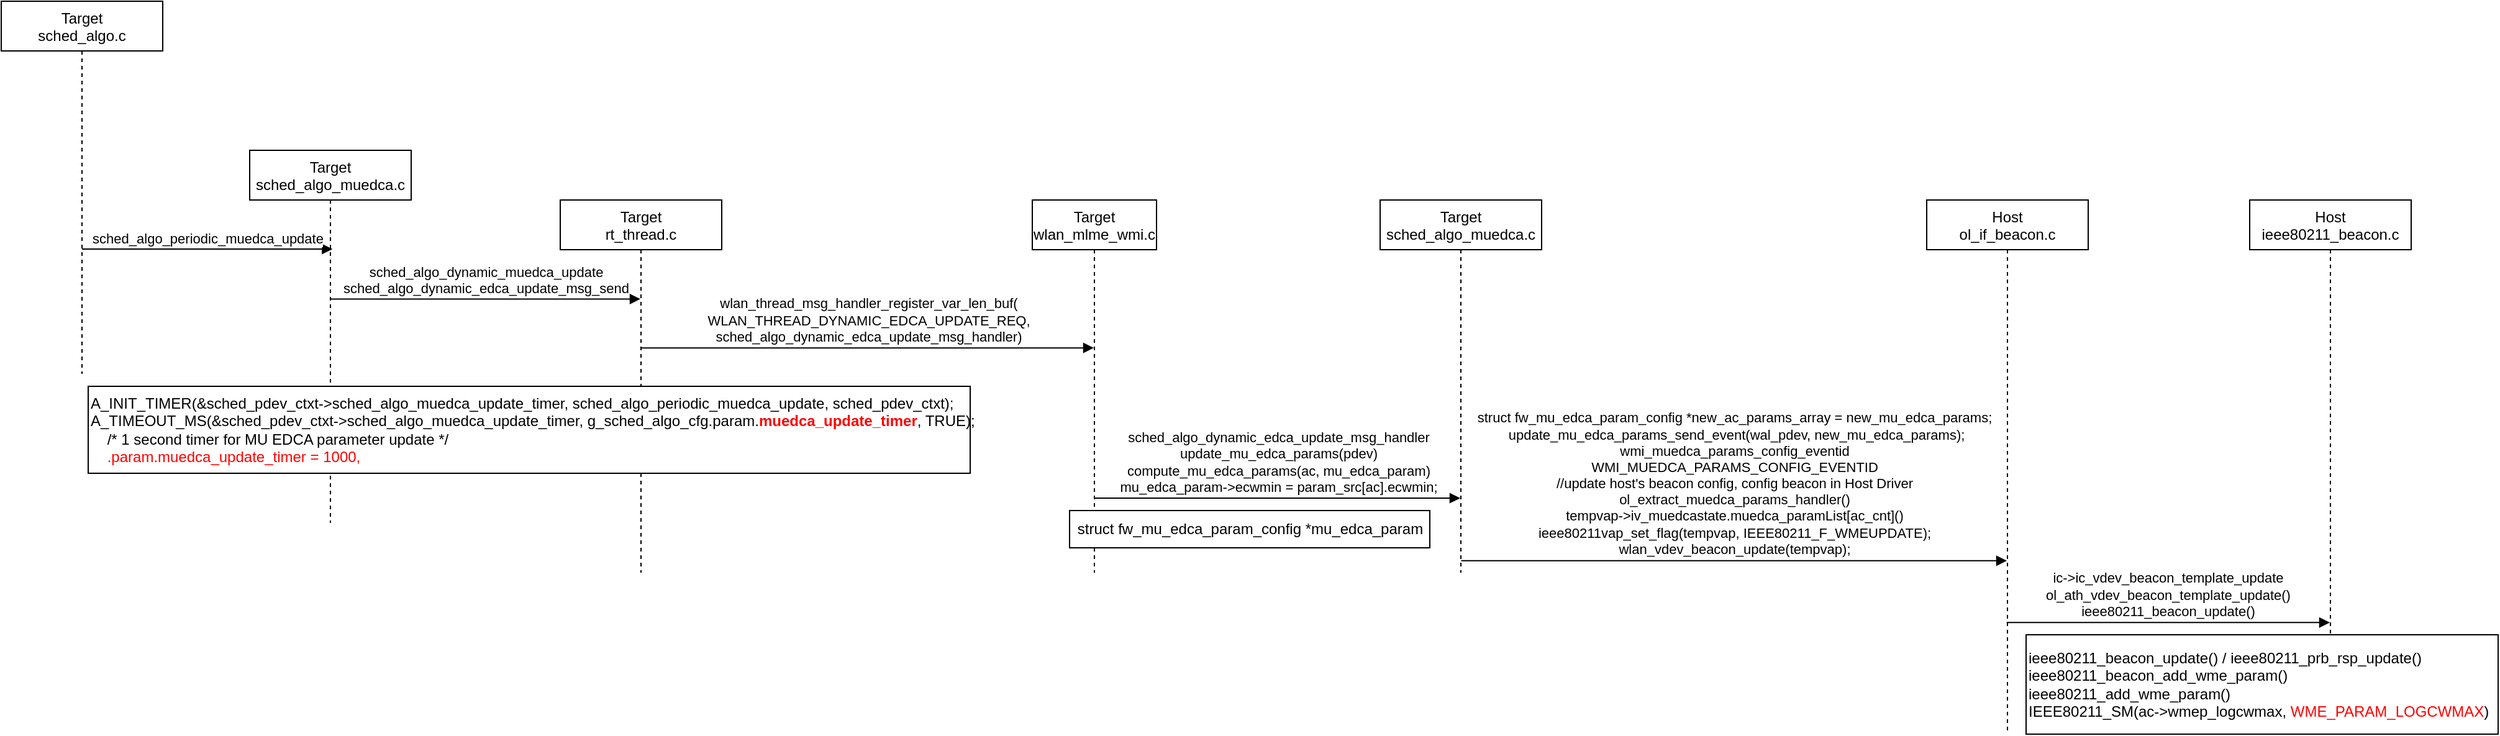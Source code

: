 <mxfile version="13.9.9" type="device"><diagram id="kgpKYQtTHZ0yAKxKKP6v" name="Page-1"><mxGraphModel dx="3462" dy="1527" grid="1" gridSize="10" guides="1" tooltips="1" connect="1" arrows="1" fold="1" page="1" pageScale="1" pageWidth="850" pageHeight="1100" math="0" shadow="0"><root><mxCell id="0"/><mxCell id="1" parent="0"/><mxCell id="3nuBFxr9cyL0pnOWT2aG-1" value="Target&#10;rt_thread.c" style="shape=umlLifeline;perimeter=lifelinePerimeter;container=1;collapsible=0;recursiveResize=0;rounded=0;shadow=0;strokeWidth=1;" parent="1" vertex="1"><mxGeometry x="-400" y="160" width="130" height="300" as="geometry"/></mxCell><mxCell id="3nuBFxr9cyL0pnOWT2aG-5" value="Target&#10;wlan_mlme_wmi.c" style="shape=umlLifeline;perimeter=lifelinePerimeter;container=1;collapsible=0;recursiveResize=0;rounded=0;shadow=0;strokeWidth=1;" parent="1" vertex="1"><mxGeometry x="-20" y="160" width="100" height="300" as="geometry"/></mxCell><mxCell id="MZ_2CAdjaIzyautlgorv-7" value="sched_algo_dynamic_edca_update_msg_handler&lt;br&gt;update_mu_edca_params(pdev)&lt;br&gt;compute_mu_edca_params(ac, mu_edca_param)&lt;br&gt;mu_edca_param-&amp;gt;ecwmin = param_src[ac].ecwmin;" style="html=1;verticalAlign=bottom;endArrow=block;" parent="3nuBFxr9cyL0pnOWT2aG-5" target="MZ_2CAdjaIzyautlgorv-6" edge="1"><mxGeometry width="80" relative="1" as="geometry"><mxPoint x="50" y="240" as="sourcePoint"/><mxPoint x="130" y="240" as="targetPoint"/></mxGeometry></mxCell><mxCell id="MZ_2CAdjaIzyautlgorv-1" value="wlan_thread_msg_handler_register_var_len_buf(&lt;br&gt;WLAN_THREAD_DYNAMIC_EDCA_UPDATE_REQ,&lt;br&gt;sched_algo_dynamic_edca_update_msg_handler)" style="html=1;verticalAlign=bottom;endArrow=block;exitX=0.504;exitY=0.397;exitDx=0;exitDy=0;exitPerimeter=0;" parent="1" source="3nuBFxr9cyL0pnOWT2aG-1" target="3nuBFxr9cyL0pnOWT2aG-5" edge="1"><mxGeometry width="80" relative="1" as="geometry"><mxPoint x="-330" y="280" as="sourcePoint"/><mxPoint x="-270" y="280" as="targetPoint"/></mxGeometry></mxCell><mxCell id="MZ_2CAdjaIzyautlgorv-2" value="Target&#10;sched_algo_muedca.c" style="shape=umlLifeline;perimeter=lifelinePerimeter;container=1;collapsible=0;recursiveResize=0;rounded=0;shadow=0;strokeWidth=1;" parent="1" vertex="1"><mxGeometry x="-650" y="120" width="130" height="300" as="geometry"/></mxCell><mxCell id="MZ_2CAdjaIzyautlgorv-3" value="sched_algo_dynamic_muedca_update&lt;br&gt;sched_algo_dynamic_edca_update_msg_send" style="html=1;verticalAlign=bottom;endArrow=block;exitX=0.504;exitY=0.399;exitDx=0;exitDy=0;exitPerimeter=0;" parent="1" source="MZ_2CAdjaIzyautlgorv-2" target="3nuBFxr9cyL0pnOWT2aG-1" edge="1"><mxGeometry width="80" relative="1" as="geometry"><mxPoint x="-520" y="280" as="sourcePoint"/><mxPoint x="-440" y="280" as="targetPoint"/></mxGeometry></mxCell><mxCell id="MZ_2CAdjaIzyautlgorv-6" value="Target&#10;sched_algo_muedca.c" style="shape=umlLifeline;perimeter=lifelinePerimeter;container=1;collapsible=0;recursiveResize=0;rounded=0;shadow=0;strokeWidth=1;" parent="1" vertex="1"><mxGeometry x="260" y="160" width="130" height="300" as="geometry"/></mxCell><mxCell id="MZ_2CAdjaIzyautlgorv-8" value="struct fw_mu_edca_param_config *mu_edca_param" style="html=1;" parent="1" vertex="1"><mxGeometry x="10" y="410" width="290" height="30" as="geometry"/></mxCell><mxCell id="MZ_2CAdjaIzyautlgorv-9" value="Host&#10;ol_if_beacon.c" style="shape=umlLifeline;perimeter=lifelinePerimeter;container=1;collapsible=0;recursiveResize=0;rounded=0;shadow=0;strokeWidth=1;" parent="1" vertex="1"><mxGeometry x="700" y="160" width="130" height="430" as="geometry"/></mxCell><mxCell id="MZ_2CAdjaIzyautlgorv-10" value="struct fw_mu_edca_param_config *new_ac_params_array = new_mu_edca_params;&lt;br&gt;&amp;nbsp;update_mu_edca_params_send_event(wal_pdev, new_mu_edca_params);&lt;br&gt;wmi_muedca_params_config_eventid&lt;br&gt;WMI_MUEDCA_PARAMS_CONFIG_EVENTID&lt;br&gt;//update host's beacon config, config beacon in Host Driver&lt;br&gt;ol_extract_muedca_params_handler()&lt;br&gt;tempvap-&amp;gt;iv_muedcastate.muedca_paramList[ac_cnt]()&lt;br&gt;ieee80211vap_set_flag(tempvap, IEEE80211_F_WMEUPDATE);&lt;br&gt;wlan_vdev_beacon_update(tempvap);" style="html=1;verticalAlign=bottom;endArrow=block;exitX=0.502;exitY=0.968;exitDx=0;exitDy=0;exitPerimeter=0;" parent="1" source="MZ_2CAdjaIzyautlgorv-6" target="MZ_2CAdjaIzyautlgorv-9" edge="1"><mxGeometry width="80" relative="1" as="geometry"><mxPoint x="330" y="450" as="sourcePoint"/><mxPoint x="410" y="450" as="targetPoint"/></mxGeometry></mxCell><mxCell id="wxC0Gj9eeqzed4HM7qkV-1" value="Target&#10;sched_algo.c" style="shape=umlLifeline;perimeter=lifelinePerimeter;container=1;collapsible=0;recursiveResize=0;rounded=0;shadow=0;strokeWidth=1;" vertex="1" parent="1"><mxGeometry x="-850" width="130" height="300" as="geometry"/></mxCell><mxCell id="wxC0Gj9eeqzed4HM7qkV-2" value="sched_algo_periodic_muedca_update" style="html=1;verticalAlign=bottom;endArrow=block;entryX=0.513;entryY=0.265;entryDx=0;entryDy=0;entryPerimeter=0;" edge="1" parent="1" source="wxC0Gj9eeqzed4HM7qkV-1" target="MZ_2CAdjaIzyautlgorv-2"><mxGeometry width="80" relative="1" as="geometry"><mxPoint x="-670" y="200" as="sourcePoint"/><mxPoint x="-590" y="200" as="targetPoint"/></mxGeometry></mxCell><mxCell id="wxC0Gj9eeqzed4HM7qkV-3" value="&lt;div&gt;A_INIT_TIMER(&amp;amp;sched_pdev_ctxt-&amp;gt;sched_algo_muedca_update_timer, sched_algo_periodic_muedca_update, sched_pdev_ctxt);&lt;/div&gt;&lt;div&gt;A_TIMEOUT_MS(&amp;amp;sched_pdev_ctxt-&amp;gt;sched_algo_muedca_update_timer, g_sched_algo_cfg.param.&lt;b&gt;&lt;font color=&quot;#ff0000&quot;&gt;muedca_update_timer&lt;/font&gt;&lt;/b&gt;, TRUE);&lt;/div&gt;&lt;div&gt;&lt;div&gt;&amp;nbsp; &amp;nbsp; /* 1 second timer for MU EDCA parameter update */&lt;/div&gt;&lt;div&gt;&amp;nbsp; &lt;font color=&quot;#ff0000&quot;&gt;&amp;nbsp; .param.muedca_update_timer = 1000,&lt;/font&gt;&lt;/div&gt;&lt;/div&gt;" style="html=1;align=left;" vertex="1" parent="1"><mxGeometry x="-780" y="310" width="710" height="70" as="geometry"/></mxCell><mxCell id="wxC0Gj9eeqzed4HM7qkV-4" value="Host&#10;ieee80211_beacon.c" style="shape=umlLifeline;perimeter=lifelinePerimeter;container=1;collapsible=0;recursiveResize=0;rounded=0;shadow=0;strokeWidth=1;" vertex="1" parent="1"><mxGeometry x="960" y="160" width="130" height="430" as="geometry"/></mxCell><mxCell id="wxC0Gj9eeqzed4HM7qkV-5" value="ic-&amp;gt;ic_vdev_beacon_template_update&lt;br&gt;ol_ath_vdev_beacon_template_update()&lt;br&gt;ieee80211_beacon_update()" style="html=1;verticalAlign=bottom;endArrow=block;exitX=0.495;exitY=0.791;exitDx=0;exitDy=0;exitPerimeter=0;" edge="1" parent="1" source="MZ_2CAdjaIzyautlgorv-9" target="wxC0Gj9eeqzed4HM7qkV-4"><mxGeometry width="80" relative="1" as="geometry"><mxPoint x="770" y="500" as="sourcePoint"/><mxPoint x="850" y="500" as="targetPoint"/></mxGeometry></mxCell><mxCell id="wxC0Gj9eeqzed4HM7qkV-6" value="ieee80211_beacon_update() /&amp;nbsp;ieee80211_prb_rsp_update()&lt;br&gt;ieee80211_beacon_add_wme_param()&lt;br&gt;ieee80211_add_wme_param()&lt;br&gt;IEEE80211_SM(ac-&amp;gt;wmep_logcwmax, &lt;font color=&quot;#ff0000&quot;&gt;WME_PARAM_LOGCWMAX&lt;/font&gt;)" style="html=1;align=left;" vertex="1" parent="1"><mxGeometry x="780" y="510" width="380" height="80" as="geometry"/></mxCell></root></mxGraphModel></diagram></mxfile>